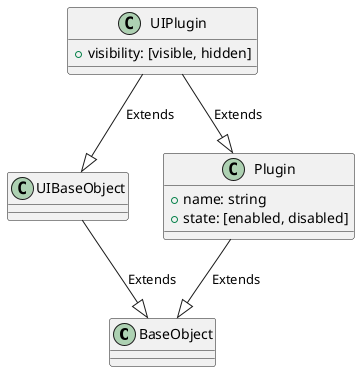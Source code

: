 @startuml

class BaseObject {
}

class UIBaseObject {
}

class Plugin {
    + name: string
    + state: [enabled, disabled]
}

class UIPlugin {
    + visibility: [visible, hidden]
}
UIBaseObject --|> BaseObject : Extends
Plugin --|> BaseObject : Extends
UIPlugin --|> UIBaseObject : Extends
UIPlugin --|> Plugin : Extends

@enduml

